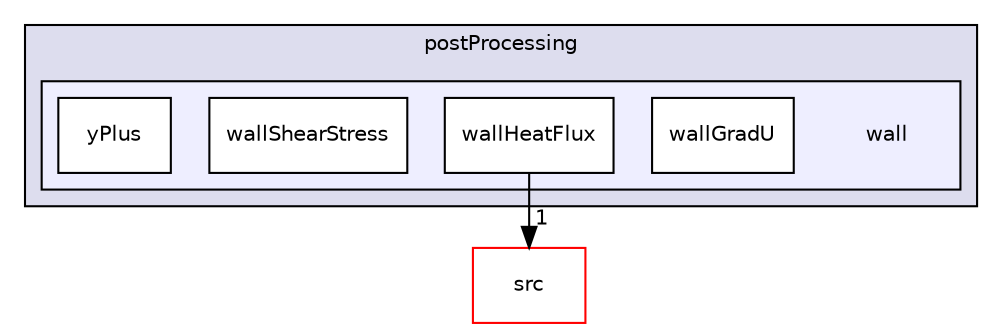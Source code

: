digraph "applications/utilities/postProcessing/wall" {
  bgcolor=transparent;
  compound=true
  node [ fontsize="10", fontname="Helvetica"];
  edge [ labelfontsize="10", labelfontname="Helvetica"];
  subgraph clusterdir_b0c2b0d6e5b08bdff054b28f26ba51e7 {
    graph [ bgcolor="#ddddee", pencolor="black", label="postProcessing" fontname="Helvetica", fontsize="10", URL="dir_b0c2b0d6e5b08bdff054b28f26ba51e7.html"]
  subgraph clusterdir_147ee726b00c23463d23889fa0ad4e9e {
    graph [ bgcolor="#eeeeff", pencolor="black", label="" URL="dir_147ee726b00c23463d23889fa0ad4e9e.html"];
    dir_147ee726b00c23463d23889fa0ad4e9e [shape=plaintext label="wall"];
    dir_a79270a3540dd04f4fab9cf7ff14f3b5 [shape=box label="wallGradU" color="black" fillcolor="white" style="filled" URL="dir_a79270a3540dd04f4fab9cf7ff14f3b5.html"];
    dir_43aed55e64dda6c216237597111027bc [shape=box label="wallHeatFlux" color="black" fillcolor="white" style="filled" URL="dir_43aed55e64dda6c216237597111027bc.html"];
    dir_869f97596c1dd479ae26696a4f12acd6 [shape=box label="wallShearStress" color="black" fillcolor="white" style="filled" URL="dir_869f97596c1dd479ae26696a4f12acd6.html"];
    dir_759f41cb231cd28a0a5597bdd47e2a78 [shape=box label="yPlus" color="black" fillcolor="white" style="filled" URL="dir_759f41cb231cd28a0a5597bdd47e2a78.html"];
  }
  }
  dir_68267d1309a1af8e8297ef4c3efbcdba [shape=box label="src" color="red" URL="dir_68267d1309a1af8e8297ef4c3efbcdba.html"];
  dir_43aed55e64dda6c216237597111027bc->dir_68267d1309a1af8e8297ef4c3efbcdba [headlabel="1", labeldistance=1.5 headhref="dir_000652_000736.html"];
}
